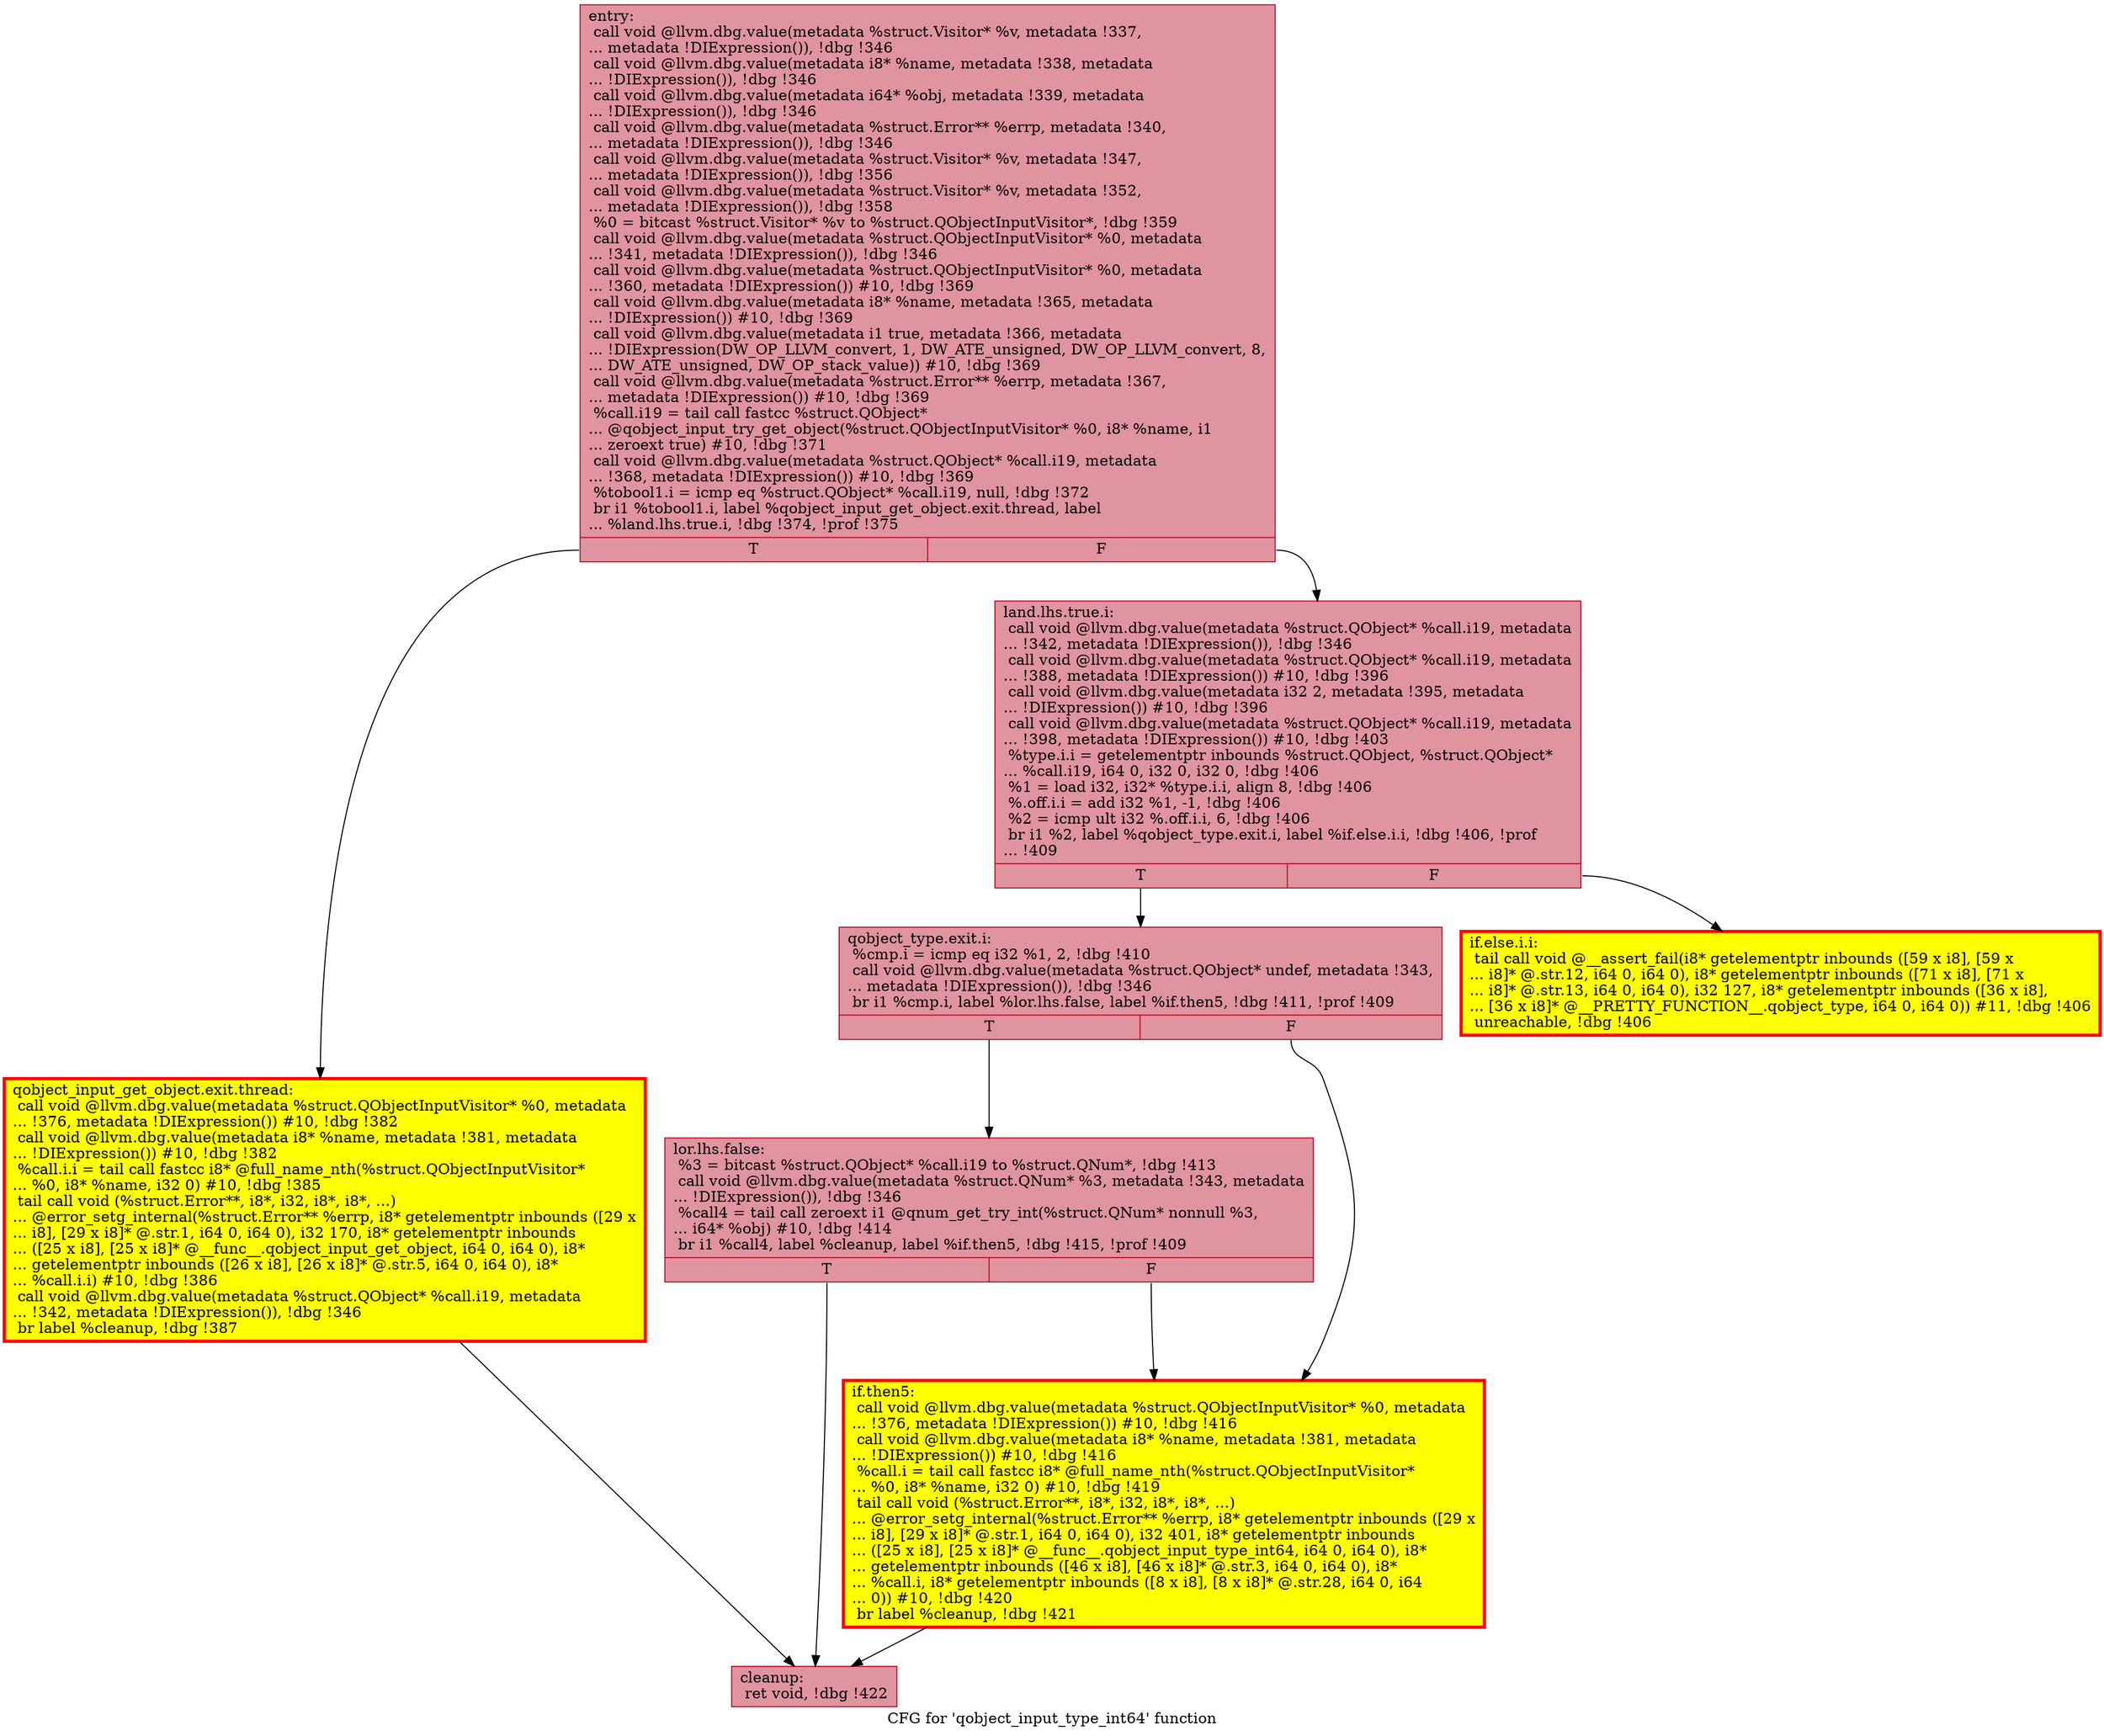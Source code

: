 digraph "CFG for 'qobject_input_type_int64' function" {
	label="CFG for 'qobject_input_type_int64' function";

	Node0x561c1686bcf0 [shape=record,color="#b70d28ff", style=filled, fillcolor="#b70d2870",label="{entry:\l  call void @llvm.dbg.value(metadata %struct.Visitor* %v, metadata !337,\l... metadata !DIExpression()), !dbg !346\l  call void @llvm.dbg.value(metadata i8* %name, metadata !338, metadata\l... !DIExpression()), !dbg !346\l  call void @llvm.dbg.value(metadata i64* %obj, metadata !339, metadata\l... !DIExpression()), !dbg !346\l  call void @llvm.dbg.value(metadata %struct.Error** %errp, metadata !340,\l... metadata !DIExpression()), !dbg !346\l  call void @llvm.dbg.value(metadata %struct.Visitor* %v, metadata !347,\l... metadata !DIExpression()), !dbg !356\l  call void @llvm.dbg.value(metadata %struct.Visitor* %v, metadata !352,\l... metadata !DIExpression()), !dbg !358\l  %0 = bitcast %struct.Visitor* %v to %struct.QObjectInputVisitor*, !dbg !359\l  call void @llvm.dbg.value(metadata %struct.QObjectInputVisitor* %0, metadata\l... !341, metadata !DIExpression()), !dbg !346\l  call void @llvm.dbg.value(metadata %struct.QObjectInputVisitor* %0, metadata\l... !360, metadata !DIExpression()) #10, !dbg !369\l  call void @llvm.dbg.value(metadata i8* %name, metadata !365, metadata\l... !DIExpression()) #10, !dbg !369\l  call void @llvm.dbg.value(metadata i1 true, metadata !366, metadata\l... !DIExpression(DW_OP_LLVM_convert, 1, DW_ATE_unsigned, DW_OP_LLVM_convert, 8,\l... DW_ATE_unsigned, DW_OP_stack_value)) #10, !dbg !369\l  call void @llvm.dbg.value(metadata %struct.Error** %errp, metadata !367,\l... metadata !DIExpression()) #10, !dbg !369\l  %call.i19 = tail call fastcc %struct.QObject*\l... @qobject_input_try_get_object(%struct.QObjectInputVisitor* %0, i8* %name, i1\l... zeroext true) #10, !dbg !371\l  call void @llvm.dbg.value(metadata %struct.QObject* %call.i19, metadata\l... !368, metadata !DIExpression()) #10, !dbg !369\l  %tobool1.i = icmp eq %struct.QObject* %call.i19, null, !dbg !372\l  br i1 %tobool1.i, label %qobject_input_get_object.exit.thread, label\l... %land.lhs.true.i, !dbg !374, !prof !375\l|{<s0>T|<s1>F}}"];
	Node0x561c1686bcf0:s0 -> Node0x561c1675bc70;
	Node0x561c1686bcf0:s1 -> Node0x561c167dfaa0;
	Node0x561c1675bc70 [shape=record,penwidth=3.0, style="filled", color="red", fillcolor="yellow",label="{qobject_input_get_object.exit.thread:             \l  call void @llvm.dbg.value(metadata %struct.QObjectInputVisitor* %0, metadata\l... !376, metadata !DIExpression()) #10, !dbg !382\l  call void @llvm.dbg.value(metadata i8* %name, metadata !381, metadata\l... !DIExpression()) #10, !dbg !382\l  %call.i.i = tail call fastcc i8* @full_name_nth(%struct.QObjectInputVisitor*\l... %0, i8* %name, i32 0) #10, !dbg !385\l  tail call void (%struct.Error**, i8*, i32, i8*, i8*, ...)\l... @error_setg_internal(%struct.Error** %errp, i8* getelementptr inbounds ([29 x\l... i8], [29 x i8]* @.str.1, i64 0, i64 0), i32 170, i8* getelementptr inbounds\l... ([25 x i8], [25 x i8]* @__func__.qobject_input_get_object, i64 0, i64 0), i8*\l... getelementptr inbounds ([26 x i8], [26 x i8]* @.str.5, i64 0, i64 0), i8*\l... %call.i.i) #10, !dbg !386\l  call void @llvm.dbg.value(metadata %struct.QObject* %call.i19, metadata\l... !342, metadata !DIExpression()), !dbg !346\l  br label %cleanup, !dbg !387\l}"];
	Node0x561c1675bc70 -> Node0x561c16870460;
	Node0x561c167dfaa0 [shape=record,color="#b70d28ff", style=filled, fillcolor="#b70d2870",label="{land.lhs.true.i:                                  \l  call void @llvm.dbg.value(metadata %struct.QObject* %call.i19, metadata\l... !342, metadata !DIExpression()), !dbg !346\l  call void @llvm.dbg.value(metadata %struct.QObject* %call.i19, metadata\l... !388, metadata !DIExpression()) #10, !dbg !396\l  call void @llvm.dbg.value(metadata i32 2, metadata !395, metadata\l... !DIExpression()) #10, !dbg !396\l  call void @llvm.dbg.value(metadata %struct.QObject* %call.i19, metadata\l... !398, metadata !DIExpression()) #10, !dbg !403\l  %type.i.i = getelementptr inbounds %struct.QObject, %struct.QObject*\l... %call.i19, i64 0, i32 0, i32 0, !dbg !406\l  %1 = load i32, i32* %type.i.i, align 8, !dbg !406\l  %.off.i.i = add i32 %1, -1, !dbg !406\l  %2 = icmp ult i32 %.off.i.i, 6, !dbg !406\l  br i1 %2, label %qobject_type.exit.i, label %if.else.i.i, !dbg !406, !prof\l... !409\l|{<s0>T|<s1>F}}"];
	Node0x561c167dfaa0:s0 -> Node0x561c16803cf0;
	Node0x561c167dfaa0:s1 -> Node0x561c167dce00;
	Node0x561c167dce00 [shape=record,penwidth=3.0, style="filled", color="red", fillcolor="yellow",label="{if.else.i.i:                                      \l  tail call void @__assert_fail(i8* getelementptr inbounds ([59 x i8], [59 x\l... i8]* @.str.12, i64 0, i64 0), i8* getelementptr inbounds ([71 x i8], [71 x\l... i8]* @.str.13, i64 0, i64 0), i32 127, i8* getelementptr inbounds ([36 x i8],\l... [36 x i8]* @__PRETTY_FUNCTION__.qobject_type, i64 0, i64 0)) #11, !dbg !406\l  unreachable, !dbg !406\l}"];
	Node0x561c16803cf0 [shape=record,color="#b70d28ff", style=filled, fillcolor="#b70d2870",label="{qobject_type.exit.i:                              \l  %cmp.i = icmp eq i32 %1, 2, !dbg !410\l  call void @llvm.dbg.value(metadata %struct.QObject* undef, metadata !343,\l... metadata !DIExpression()), !dbg !346\l  br i1 %cmp.i, label %lor.lhs.false, label %if.then5, !dbg !411, !prof !409\l|{<s0>T|<s1>F}}"];
	Node0x561c16803cf0:s0 -> Node0x561c16870ba0;
	Node0x561c16803cf0:s1 -> Node0x561c16870ac0;
	Node0x561c16870ba0 [shape=record,color="#b70d28ff", style=filled, fillcolor="#b70d2870",label="{lor.lhs.false:                                    \l  %3 = bitcast %struct.QObject* %call.i19 to %struct.QNum*, !dbg !413\l  call void @llvm.dbg.value(metadata %struct.QNum* %3, metadata !343, metadata\l... !DIExpression()), !dbg !346\l  %call4 = tail call zeroext i1 @qnum_get_try_int(%struct.QNum* nonnull %3,\l... i64* %obj) #10, !dbg !414\l  br i1 %call4, label %cleanup, label %if.then5, !dbg !415, !prof !409\l|{<s0>T|<s1>F}}"];
	Node0x561c16870ba0:s0 -> Node0x561c16870460;
	Node0x561c16870ba0:s1 -> Node0x561c16870ac0;
	Node0x561c16870ac0 [shape=record,penwidth=3.0, style="filled", color="red", fillcolor="yellow",label="{if.then5:                                         \l  call void @llvm.dbg.value(metadata %struct.QObjectInputVisitor* %0, metadata\l... !376, metadata !DIExpression()) #10, !dbg !416\l  call void @llvm.dbg.value(metadata i8* %name, metadata !381, metadata\l... !DIExpression()) #10, !dbg !416\l  %call.i = tail call fastcc i8* @full_name_nth(%struct.QObjectInputVisitor*\l... %0, i8* %name, i32 0) #10, !dbg !419\l  tail call void (%struct.Error**, i8*, i32, i8*, i8*, ...)\l... @error_setg_internal(%struct.Error** %errp, i8* getelementptr inbounds ([29 x\l... i8], [29 x i8]* @.str.1, i64 0, i64 0), i32 401, i8* getelementptr inbounds\l... ([25 x i8], [25 x i8]* @__func__.qobject_input_type_int64, i64 0, i64 0), i8*\l... getelementptr inbounds ([46 x i8], [46 x i8]* @.str.3, i64 0, i64 0), i8*\l... %call.i, i8* getelementptr inbounds ([8 x i8], [8 x i8]* @.str.28, i64 0, i64\l... 0)) #10, !dbg !420\l  br label %cleanup, !dbg !421\l}"];
	Node0x561c16870ac0 -> Node0x561c16870460;
	Node0x561c16870460 [shape=record,color="#b70d28ff", style=filled, fillcolor="#b70d2870",label="{cleanup:                                          \l  ret void, !dbg !422\l}"];
}
